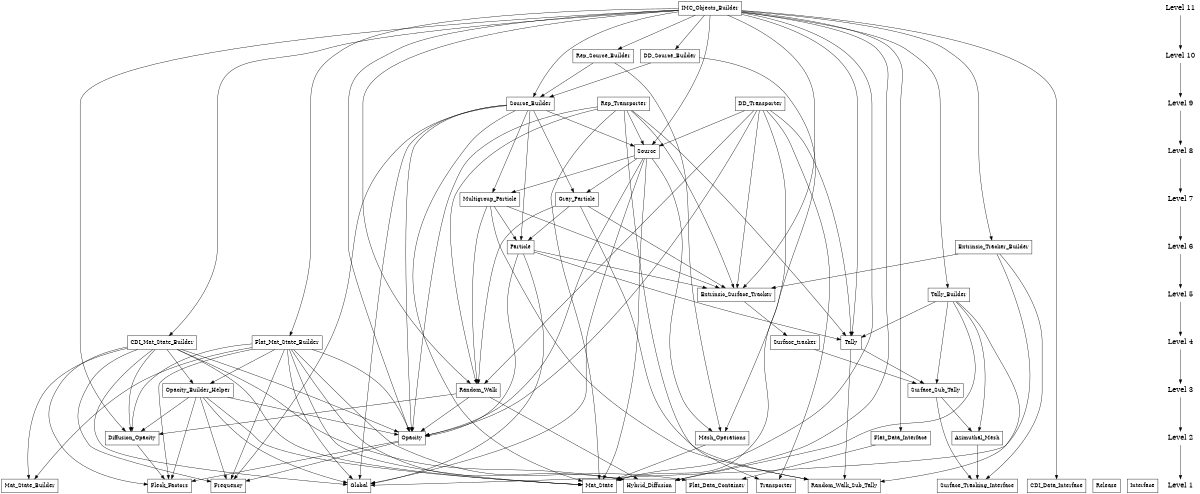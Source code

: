 digraph imc_package_level {
    /* graph attributes */
    center=1;
    size="8,14";
    ranksep=1.25;

    /* nodes */
    node0 [shape=box, label="Fleck_Factors"];
    node1 [shape=box, label="Surface_tracker"];
    node2 [shape=box, label="Global"];
    node3 [shape=box, label="Particle"];
    node4 [shape=box, label="Rep_Transporter"];
    node5 [shape=box, label="CDI_Mat_State_Builder"];
    node6 [shape=box, label="CDI_Data_Interface"];
    node7 [shape=box, label="Surface_Sub_Tally"];
    node8 [shape=box, label="Random_Walk_Sub_Tally"];
    node9 [shape=box, label="Gray_Particle"];
    node10 [shape=box, label="DD_Source_Builder"];
    node11 [shape=box, label="Flat_Data_Interface"];
    node12 [shape=box, label="Source_Builder"];
    node13 [shape=box, label="Hybrid_Diffusion"];
    node14 [shape=box, label="Tally"];
    node15 [shape=box, label="Release"];
    node16 [shape=box, label="Multigroup_Particle"];
    node17 [shape=box, label="Extrinsic_Tracker_Builder"];
    node18 [shape=box, label="Opacity_Builder_Helper"];
    node19 [shape=box, label="Surface_Tracking_Interface"];
    node20 [shape=box, label="Mesh_Operations"];
    node21 [shape=box, label="Opacity"];
    node22 [shape=box, label="Diffusion_Opacity"];
    node23 [shape=box, label="Flat_Data_Container"];
    node24 [shape=box, label="Tally_Builder"];
    node25 [shape=box, label="Flat_Mat_State_Builder"];
    node26 [shape=box, label="Mat_State"];
    node27 [shape=box, label="Random_Walk"];
    node28 [shape=box, label="DD_Transporter"];
    node29 [shape=box, label="IMC_Objects_Builder"];
    node30 [shape=box, label="Extrinsic_Surface_Tracker"];
    node31 [shape=box, label="Source"];
    node32 [shape=box, label="Mat_State_Builder"];
    node33 [shape=box, label="Frequency"];
    node34 [shape=box, label="Azimuthal_Mesh"];
    node35 [shape=box, label="Interface"];
    node36 [shape=box, label="Transporter"];
    node37 [shape=box, label="Rep_Source_Builder"];

    /* level dependencies */
    node0 -> {};
    node1 -> { node7 };
    node2 -> {};
    node3 -> { node21  node14  node30  node2 };
    node4 -> { node36  node21  node26  node31  node14  node27  node30  node30 };
    node5 -> { node32  node33  node21  node26  node22  node13  node2  node18  node0 };
    node6 -> {};
    node7 -> { node34  node19 };
    node8 -> {};
    node9 -> { node3  node27  node30  node8 };
    node10 -> { node12  node20 };
    node11 -> { node23 };
    node12 -> { node3  node2  node31  node26  node21  node9  node16  node33 };
    node13 -> {};
    node14 -> { node8  node7 };
    node15 -> {};
    node16 -> { node3  node27  node30  node8 };
    node17 -> { node2  node30  node19 };
    node18 -> { node33  node21  node0  node22  node26  node2 };
    node19 -> {};
    node20 -> { node26 };
    node21 -> { node33  node0 };
    node22 -> { node0 };
    node23 -> {};
    node24 -> { node34  node7  node8  node13  node14 };
    node25 -> { node32  node23  node26  node21  node22  node33  node13  node2  node18  node0 };
    node26 -> {};
    node27 -> { node21  node13  node22 };
    node28 -> { node36  node21  node26  node31  node14  node27  node30  node30 };
    node29 -> { node26  node21  node22  node31  node12  node14  node27  node30  node5  node25  node6  node11  node37  node10  node24  node17  node13 };
    node30 -> { node1 };
    node31 -> { node20  node2  node21  node26  node9  node16 };
    node32 -> {};
    node33 -> {};
    node34 -> { node19 };
    node35 -> {};
    node36 -> {};
    node37 -> { node12  node20 };

    /* Levels */
    l11 [shape=plaintext, label="Level 11", fontsize=18];
    l10 [shape=plaintext, label="Level 10", fontsize=18];
    l9 [shape=plaintext, label="Level 9", fontsize=18];
    l8 [shape=plaintext, label="Level 8", fontsize=18];
    l7 [shape=plaintext, label="Level 7", fontsize=18];
    l6 [shape=plaintext, label="Level 6", fontsize=18];
    l5 [shape=plaintext, label="Level 5", fontsize=18];
    l4 [shape=plaintext, label="Level 4", fontsize=18];
    l3 [shape=plaintext, label="Level 3", fontsize=18];
    l2 [shape=plaintext, label="Level 2", fontsize=18];
    l1 [shape=plaintext, label="Level 1", fontsize=18];

    l11 -> l10 -> l9 -> l8 -> l7 -> l6 -> l5 -> l4 -> l3 -> l2 -> l1

    {rank=same; l1 node0 node2 node6 node8 node13 node15 node19 node23 node26 node32 node33 node35 node36};
    {rank=same; l2 node11 node20 node21 node22 node34};
    {rank=same; l3 node7 node18 node27};
    {rank=same; l4 node1 node5 node14 node25};
    {rank=same; l5 node24 node30};
    {rank=same; l6 node3 node17};
    {rank=same; l7 node9 node16};
    {rank=same; l8 node31};
    {rank=same; l9 node4 node12 node28};
    {rank=same; l10 node10 node37};
    {rank=same; l11 node29};

}